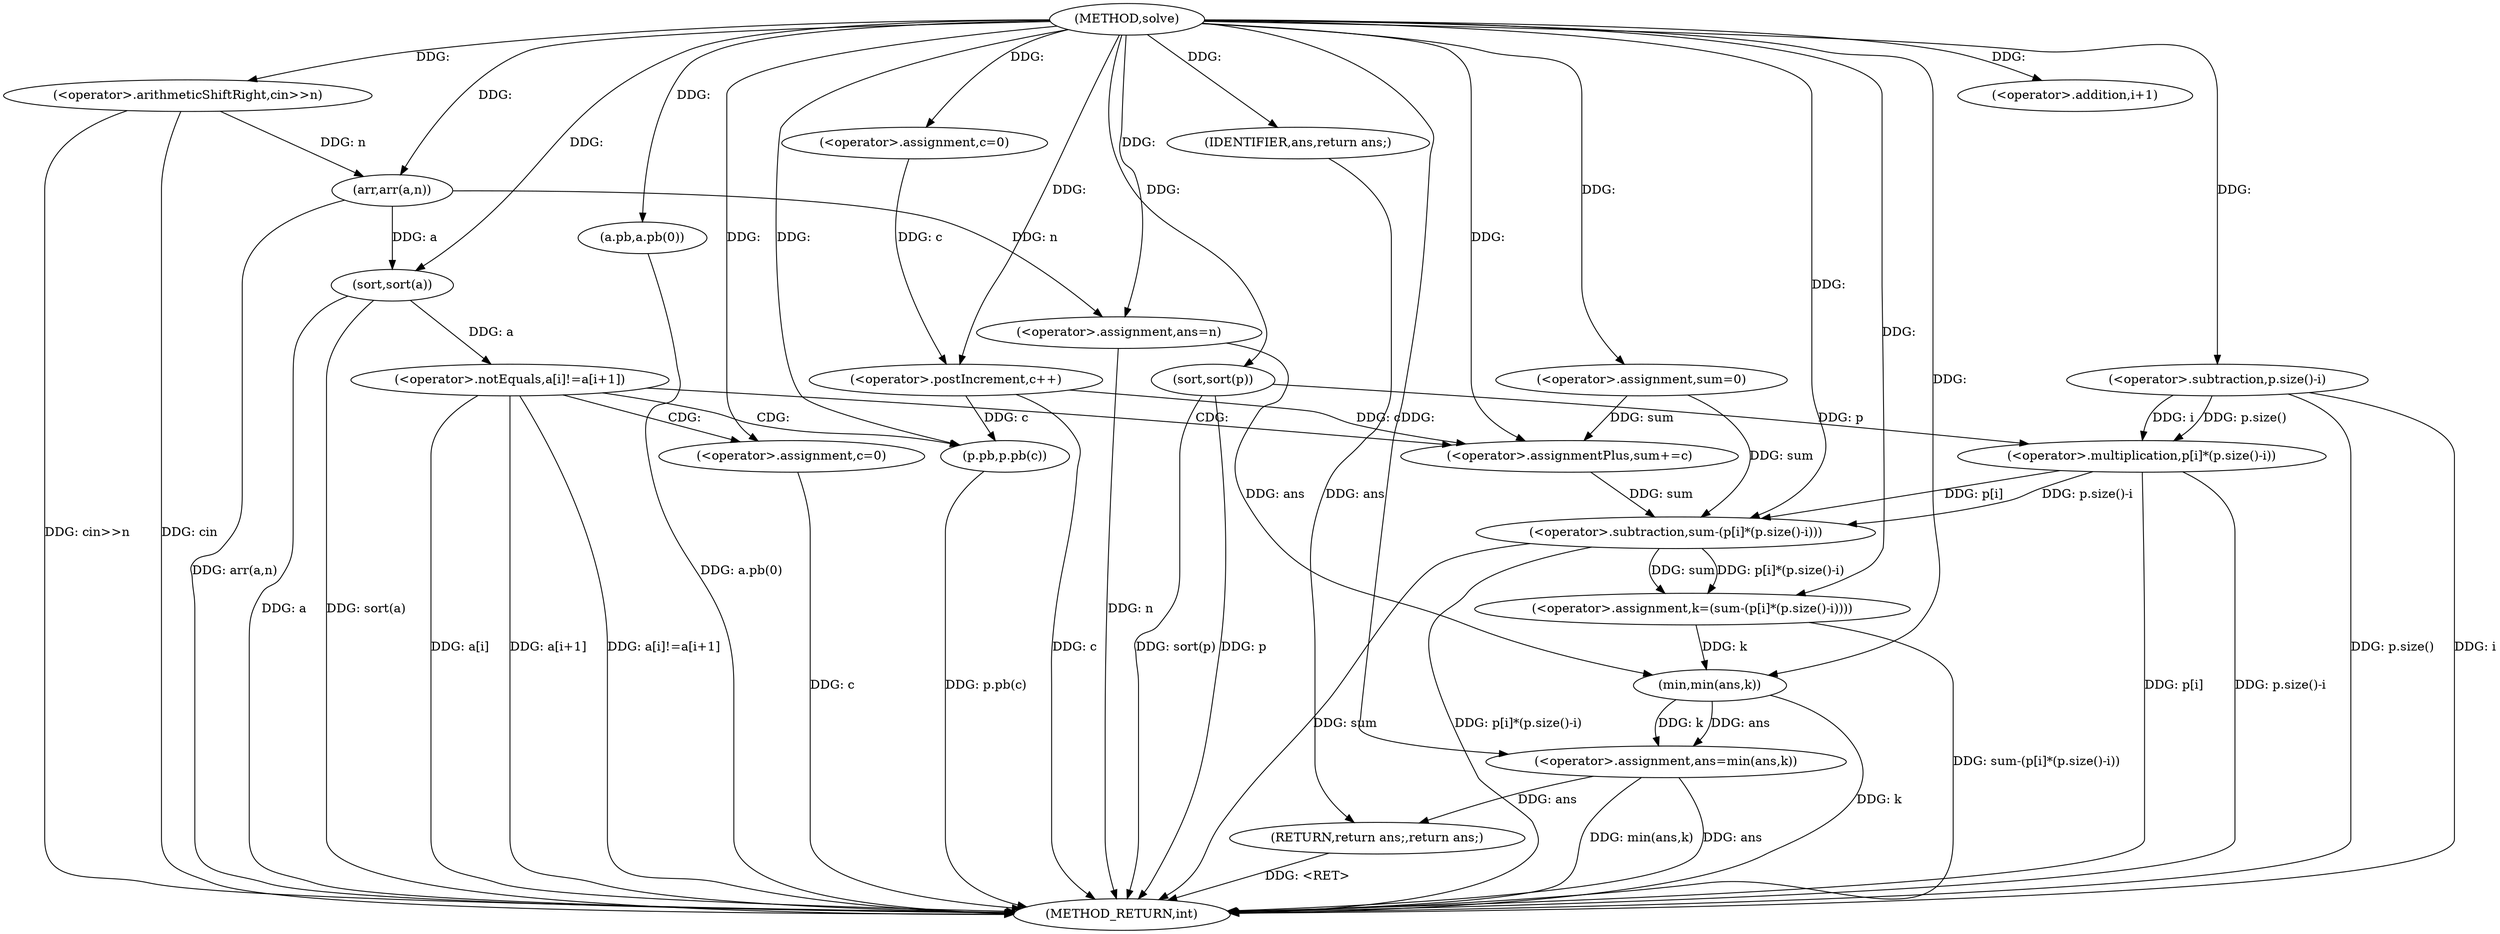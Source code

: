 digraph "solve" {  
"1000271" [label = "(METHOD,solve)" ]
"1000341" [label = "(METHOD_RETURN,int)" ]
"1000274" [label = "(<operator>.arithmeticShiftRight,cin>>n)" ]
"1000277" [label = "(arr,arr(a,n))" ]
"1000280" [label = "(sort,sort(a))" ]
"1000283" [label = "(a.pb,a.pb(0))" ]
"1000286" [label = "(<operator>.assignment,c=0)" ]
"1000290" [label = "(<operator>.assignment,sum=0)" ]
"1000294" [label = "(<operator>.assignment,ans=n)" ]
"1000319" [label = "(sort,sort(p))" ]
"1000339" [label = "(RETURN,return ans;,return ans;)" ]
"1000298" [label = "(<operator>.postIncrement,c++)" ]
"1000323" [label = "(<operator>.assignment,k=(sum-(p[i]*(p.size()-i))))" ]
"1000334" [label = "(<operator>.assignment,ans=min(ans,k))" ]
"1000340" [label = "(IDENTIFIER,ans,return ans;)" ]
"1000301" [label = "(<operator>.notEquals,a[i]!=a[i+1])" ]
"1000311" [label = "(<operator>.assignmentPlus,sum+=c)" ]
"1000314" [label = "(p.pb,p.pb(c))" ]
"1000316" [label = "(<operator>.assignment,c=0)" ]
"1000325" [label = "(<operator>.subtraction,sum-(p[i]*(p.size()-i)))" ]
"1000336" [label = "(min,min(ans,k))" ]
"1000327" [label = "(<operator>.multiplication,p[i]*(p.size()-i))" ]
"1000307" [label = "(<operator>.addition,i+1)" ]
"1000331" [label = "(<operator>.subtraction,p.size()-i)" ]
  "1000339" -> "1000341"  [ label = "DDG: <RET>"] 
  "1000274" -> "1000341"  [ label = "DDG: cin>>n"] 
  "1000277" -> "1000341"  [ label = "DDG: arr(a,n)"] 
  "1000280" -> "1000341"  [ label = "DDG: a"] 
  "1000280" -> "1000341"  [ label = "DDG: sort(a)"] 
  "1000283" -> "1000341"  [ label = "DDG: a.pb(0)"] 
  "1000294" -> "1000341"  [ label = "DDG: n"] 
  "1000298" -> "1000341"  [ label = "DDG: c"] 
  "1000301" -> "1000341"  [ label = "DDG: a[i]"] 
  "1000301" -> "1000341"  [ label = "DDG: a[i+1]"] 
  "1000301" -> "1000341"  [ label = "DDG: a[i]!=a[i+1]"] 
  "1000314" -> "1000341"  [ label = "DDG: p.pb(c)"] 
  "1000316" -> "1000341"  [ label = "DDG: c"] 
  "1000319" -> "1000341"  [ label = "DDG: p"] 
  "1000319" -> "1000341"  [ label = "DDG: sort(p)"] 
  "1000325" -> "1000341"  [ label = "DDG: sum"] 
  "1000327" -> "1000341"  [ label = "DDG: p[i]"] 
  "1000331" -> "1000341"  [ label = "DDG: p.size()"] 
  "1000331" -> "1000341"  [ label = "DDG: i"] 
  "1000327" -> "1000341"  [ label = "DDG: p.size()-i"] 
  "1000325" -> "1000341"  [ label = "DDG: p[i]*(p.size()-i)"] 
  "1000323" -> "1000341"  [ label = "DDG: sum-(p[i]*(p.size()-i))"] 
  "1000334" -> "1000341"  [ label = "DDG: ans"] 
  "1000336" -> "1000341"  [ label = "DDG: k"] 
  "1000334" -> "1000341"  [ label = "DDG: min(ans,k)"] 
  "1000274" -> "1000341"  [ label = "DDG: cin"] 
  "1000271" -> "1000286"  [ label = "DDG: "] 
  "1000271" -> "1000290"  [ label = "DDG: "] 
  "1000277" -> "1000294"  [ label = "DDG: n"] 
  "1000271" -> "1000294"  [ label = "DDG: "] 
  "1000340" -> "1000339"  [ label = "DDG: ans"] 
  "1000334" -> "1000339"  [ label = "DDG: ans"] 
  "1000271" -> "1000274"  [ label = "DDG: "] 
  "1000271" -> "1000277"  [ label = "DDG: "] 
  "1000274" -> "1000277"  [ label = "DDG: n"] 
  "1000277" -> "1000280"  [ label = "DDG: a"] 
  "1000271" -> "1000280"  [ label = "DDG: "] 
  "1000271" -> "1000283"  [ label = "DDG: "] 
  "1000271" -> "1000319"  [ label = "DDG: "] 
  "1000325" -> "1000323"  [ label = "DDG: sum"] 
  "1000325" -> "1000323"  [ label = "DDG: p[i]*(p.size()-i)"] 
  "1000336" -> "1000334"  [ label = "DDG: ans"] 
  "1000336" -> "1000334"  [ label = "DDG: k"] 
  "1000271" -> "1000340"  [ label = "DDG: "] 
  "1000286" -> "1000298"  [ label = "DDG: c"] 
  "1000271" -> "1000298"  [ label = "DDG: "] 
  "1000271" -> "1000323"  [ label = "DDG: "] 
  "1000271" -> "1000334"  [ label = "DDG: "] 
  "1000280" -> "1000301"  [ label = "DDG: a"] 
  "1000298" -> "1000311"  [ label = "DDG: c"] 
  "1000271" -> "1000311"  [ label = "DDG: "] 
  "1000271" -> "1000316"  [ label = "DDG: "] 
  "1000290" -> "1000325"  [ label = "DDG: sum"] 
  "1000311" -> "1000325"  [ label = "DDG: sum"] 
  "1000271" -> "1000325"  [ label = "DDG: "] 
  "1000327" -> "1000325"  [ label = "DDG: p[i]"] 
  "1000327" -> "1000325"  [ label = "DDG: p.size()-i"] 
  "1000294" -> "1000336"  [ label = "DDG: ans"] 
  "1000271" -> "1000336"  [ label = "DDG: "] 
  "1000323" -> "1000336"  [ label = "DDG: k"] 
  "1000290" -> "1000311"  [ label = "DDG: sum"] 
  "1000271" -> "1000314"  [ label = "DDG: "] 
  "1000298" -> "1000314"  [ label = "DDG: c"] 
  "1000319" -> "1000327"  [ label = "DDG: p"] 
  "1000331" -> "1000327"  [ label = "DDG: i"] 
  "1000331" -> "1000327"  [ label = "DDG: p.size()"] 
  "1000271" -> "1000307"  [ label = "DDG: "] 
  "1000271" -> "1000331"  [ label = "DDG: "] 
  "1000301" -> "1000316"  [ label = "CDG: "] 
  "1000301" -> "1000314"  [ label = "CDG: "] 
  "1000301" -> "1000311"  [ label = "CDG: "] 
}

